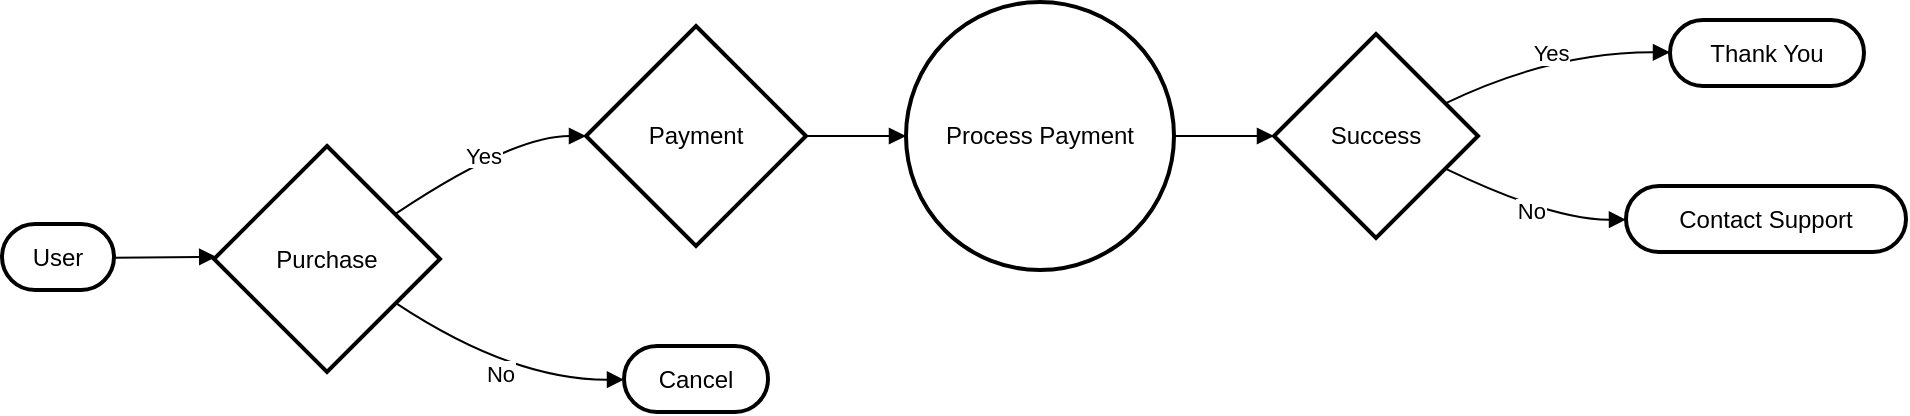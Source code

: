 <mxfile version="24.5.3" type="github">
  <diagram name="Page-1" id="8XFqwwgrSFWFtIXLv0WV">
    <mxGraphModel>
      <root>
        <mxCell id="0" />
        <mxCell id="1" parent="0" />
        <mxCell id="2" value="User" style="rounded=1;whiteSpace=wrap;arcSize=50;strokeWidth=2;" vertex="1" parent="1">
          <mxGeometry y="111" width="56" height="33" as="geometry" />
        </mxCell>
        <mxCell id="3" value="Purchase" style="rhombus;strokeWidth=2;whiteSpace=wrap;" vertex="1" parent="1">
          <mxGeometry x="106" y="72" width="113" height="113" as="geometry" />
        </mxCell>
        <mxCell id="4" value="Payment" style="rhombus;strokeWidth=2;whiteSpace=wrap;" vertex="1" parent="1">
          <mxGeometry x="292" y="12" width="110" height="110" as="geometry" />
        </mxCell>
        <mxCell id="5" value="Cancel" style="rounded=1;whiteSpace=wrap;arcSize=50;strokeWidth=2;" vertex="1" parent="1">
          <mxGeometry x="311" y="172" width="72" height="33" as="geometry" />
        </mxCell>
        <mxCell id="6" value="Process Payment" style="ellipse;aspect=fixed;strokeWidth=2;whiteSpace=wrap;" vertex="1" parent="1">
          <mxGeometry x="452" width="134" height="134" as="geometry" />
        </mxCell>
        <mxCell id="7" value="Success" style="rhombus;strokeWidth=2;whiteSpace=wrap;" vertex="1" parent="1">
          <mxGeometry x="636" y="16" width="102" height="102" as="geometry" />
        </mxCell>
        <mxCell id="8" value="Thank You" style="rounded=1;whiteSpace=wrap;arcSize=50;strokeWidth=2;" vertex="1" parent="1">
          <mxGeometry x="834" y="9" width="97" height="33" as="geometry" />
        </mxCell>
        <mxCell id="9" value="Contact Support" style="rounded=1;whiteSpace=wrap;arcSize=50;strokeWidth=2;" vertex="1" parent="1">
          <mxGeometry x="812" y="92" width="140" height="33" as="geometry" />
        </mxCell>
        <mxCell id="10" value="" style="curved=1;startArrow=none;endArrow=block;exitX=1;exitY=0.51;entryX=0;entryY=0.49;" edge="1" parent="1" source="2" target="3">
          <mxGeometry relative="1" as="geometry">
            <Array as="points" />
          </mxGeometry>
        </mxCell>
        <mxCell id="11" value="Yes" style="curved=1;startArrow=none;endArrow=block;exitX=1;exitY=0.17;entryX=0;entryY=0.5;" edge="1" parent="1" source="3" target="4">
          <mxGeometry relative="1" as="geometry">
            <Array as="points">
              <mxPoint x="255" y="67" />
            </Array>
          </mxGeometry>
        </mxCell>
        <mxCell id="12" value="No" style="curved=1;startArrow=none;endArrow=block;exitX=1;exitY=0.82;entryX=0.01;entryY=0.51;" edge="1" parent="1" source="3" target="5">
          <mxGeometry relative="1" as="geometry">
            <Array as="points">
              <mxPoint x="255" y="189" />
            </Array>
          </mxGeometry>
        </mxCell>
        <mxCell id="13" value="" style="curved=1;startArrow=none;endArrow=block;exitX=1;exitY=0.5;entryX=0;entryY=0.5;" edge="1" parent="1" source="4" target="6">
          <mxGeometry relative="1" as="geometry">
            <Array as="points" />
          </mxGeometry>
        </mxCell>
        <mxCell id="14" value="" style="curved=1;startArrow=none;endArrow=block;exitX=1;exitY=0.5;entryX=0;entryY=0.5;" edge="1" parent="1" source="6" target="7">
          <mxGeometry relative="1" as="geometry">
            <Array as="points" />
          </mxGeometry>
        </mxCell>
        <mxCell id="15" value="Yes" style="curved=1;startArrow=none;endArrow=block;exitX=1.01;exitY=0.26;entryX=0;entryY=0.49;" edge="1" parent="1" source="7" target="8">
          <mxGeometry relative="1" as="geometry">
            <Array as="points">
              <mxPoint x="775" y="25" />
            </Array>
          </mxGeometry>
        </mxCell>
        <mxCell id="16" value="No" style="curved=1;startArrow=none;endArrow=block;exitX=1.01;exitY=0.74;entryX=0;entryY=0.51;" edge="1" parent="1" source="7" target="9">
          <mxGeometry relative="1" as="geometry">
            <Array as="points">
              <mxPoint x="775" y="109" />
            </Array>
          </mxGeometry>
        </mxCell>
      </root>
    </mxGraphModel>
  </diagram>
</mxfile>
